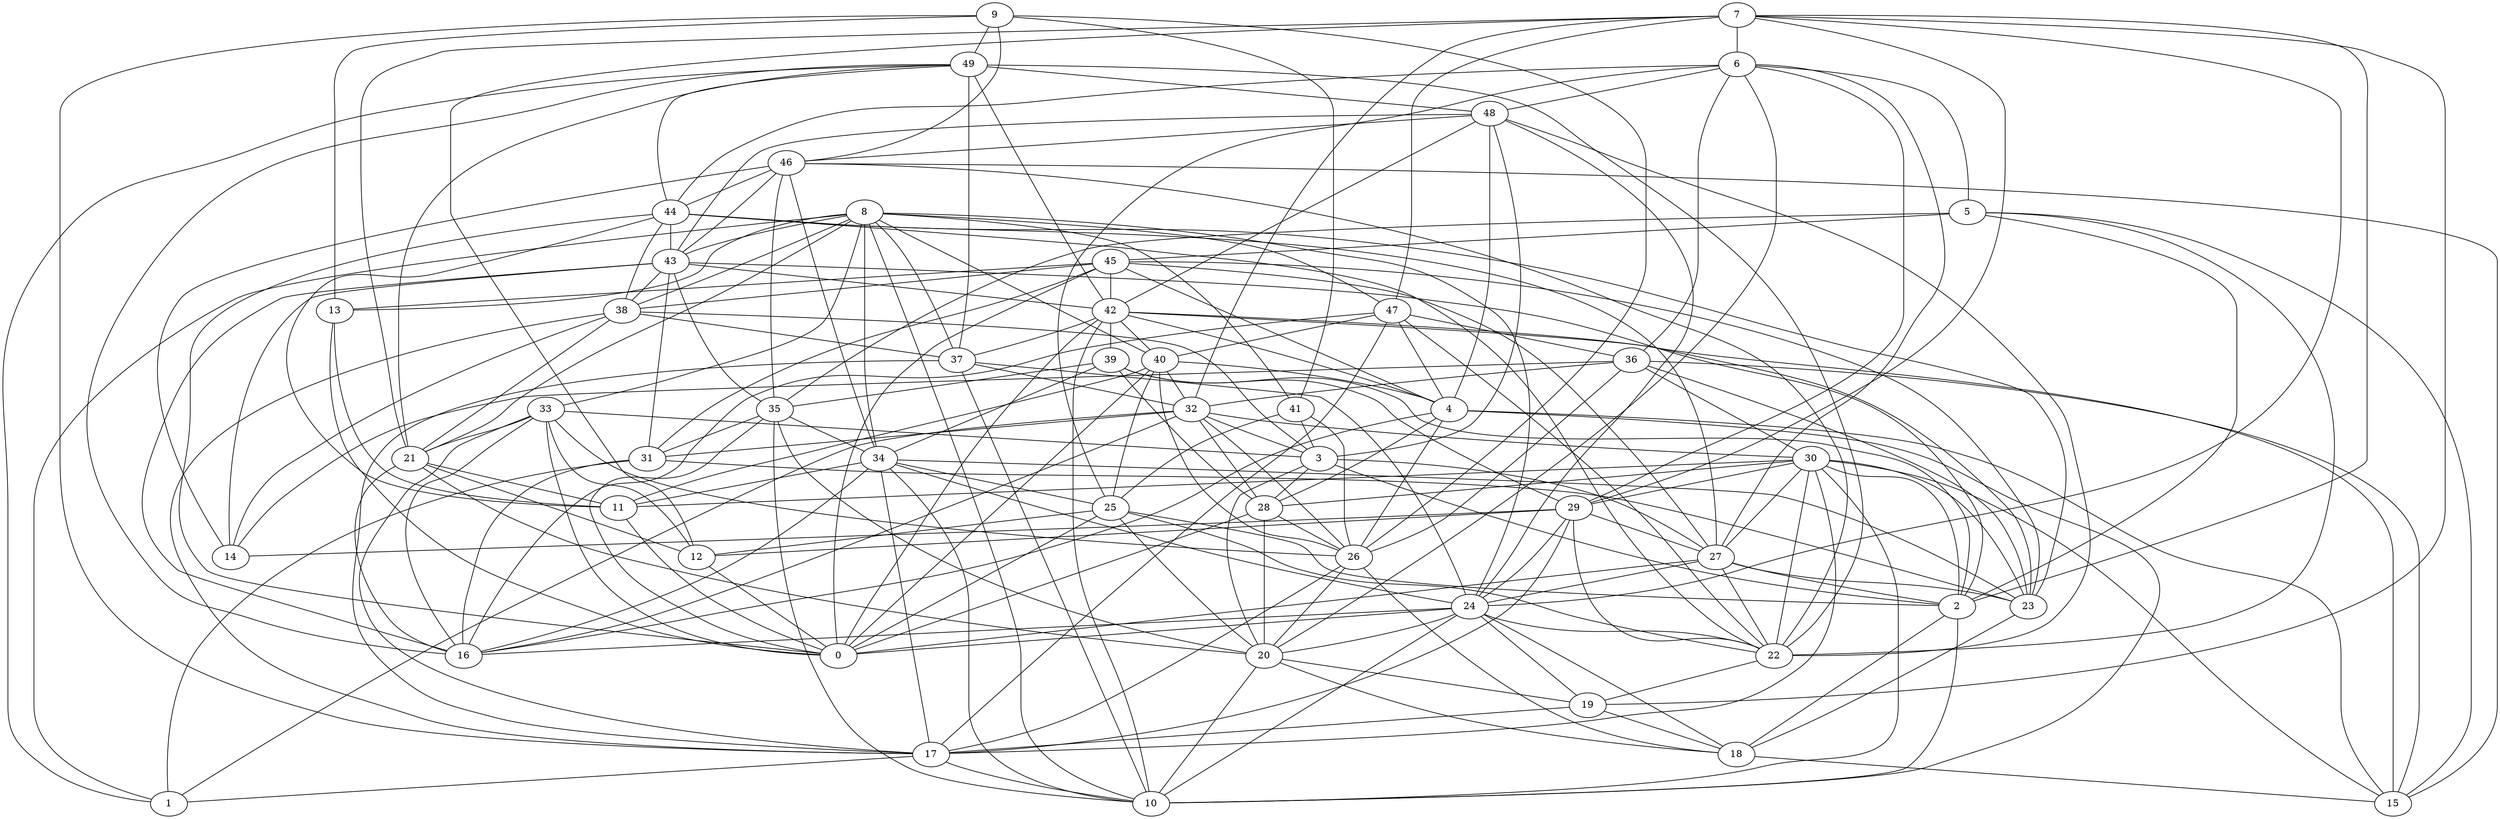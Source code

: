 digraph GG_graph {

subgraph G_graph {
edge [color = black]
"20" -> "18" [dir = none]
"37" -> "32" [dir = none]
"37" -> "17" [dir = none]
"5" -> "15" [dir = none]
"5" -> "2" [dir = none]
"5" -> "22" [dir = none]
"9" -> "41" [dir = none]
"9" -> "13" [dir = none]
"9" -> "26" [dir = none]
"13" -> "0" [dir = none]
"22" -> "19" [dir = none]
"28" -> "0" [dir = none]
"28" -> "26" [dir = none]
"41" -> "26" [dir = none]
"41" -> "25" [dir = none]
"41" -> "3" [dir = none]
"19" -> "17" [dir = none]
"26" -> "20" [dir = none]
"26" -> "17" [dir = none]
"32" -> "16" [dir = none]
"32" -> "1" [dir = none]
"32" -> "28" [dir = none]
"46" -> "43" [dir = none]
"46" -> "15" [dir = none]
"46" -> "22" [dir = none]
"46" -> "14" [dir = none]
"46" -> "34" [dir = none]
"46" -> "44" [dir = none]
"29" -> "27" [dir = none]
"29" -> "17" [dir = none]
"29" -> "22" [dir = none]
"29" -> "24" [dir = none]
"29" -> "12" [dir = none]
"29" -> "14" [dir = none]
"7" -> "29" [dir = none]
"7" -> "24" [dir = none]
"7" -> "19" [dir = none]
"7" -> "2" [dir = none]
"7" -> "32" [dir = none]
"7" -> "47" [dir = none]
"24" -> "18" [dir = none]
"24" -> "20" [dir = none]
"24" -> "0" [dir = none]
"24" -> "22" [dir = none]
"4" -> "16" [dir = none]
"4" -> "10" [dir = none]
"4" -> "15" [dir = none]
"42" -> "39" [dir = none]
"42" -> "40" [dir = none]
"42" -> "0" [dir = none]
"42" -> "15" [dir = none]
"49" -> "1" [dir = none]
"49" -> "21" [dir = none]
"49" -> "22" [dir = none]
"49" -> "44" [dir = none]
"49" -> "48" [dir = none]
"25" -> "2" [dir = none]
"25" -> "22" [dir = none]
"25" -> "12" [dir = none]
"25" -> "20" [dir = none]
"2" -> "18" [dir = none]
"43" -> "16" [dir = none]
"43" -> "31" [dir = none]
"43" -> "35" [dir = none]
"43" -> "2" [dir = none]
"43" -> "42" [dir = none]
"21" -> "12" [dir = none]
"21" -> "11" [dir = none]
"23" -> "18" [dir = none]
"47" -> "4" [dir = none]
"47" -> "36" [dir = none]
"47" -> "22" [dir = none]
"47" -> "17" [dir = none]
"47" -> "40" [dir = none]
"36" -> "23" [dir = none]
"36" -> "15" [dir = none]
"36" -> "26" [dir = none]
"17" -> "10" [dir = none]
"40" -> "26" [dir = none]
"40" -> "0" [dir = none]
"40" -> "25" [dir = none]
"48" -> "22" [dir = none]
"48" -> "3" [dir = none]
"48" -> "42" [dir = none]
"48" -> "4" [dir = none]
"48" -> "43" [dir = none]
"48" -> "24" [dir = none]
"31" -> "23" [dir = none]
"31" -> "1" [dir = none]
"45" -> "31" [dir = none]
"45" -> "38" [dir = none]
"45" -> "23" [dir = none]
"45" -> "0" [dir = none]
"45" -> "13" [dir = none]
"6" -> "5" [dir = none]
"6" -> "25" [dir = none]
"6" -> "29" [dir = none]
"6" -> "48" [dir = none]
"6" -> "27" [dir = none]
"3" -> "27" [dir = none]
"3" -> "28" [dir = none]
"3" -> "2" [dir = none]
"30" -> "11" [dir = none]
"30" -> "17" [dir = none]
"30" -> "28" [dir = none]
"30" -> "27" [dir = none]
"30" -> "2" [dir = none]
"30" -> "22" [dir = none]
"30" -> "23" [dir = none]
"30" -> "15" [dir = none]
"30" -> "29" [dir = none]
"27" -> "0" [dir = none]
"27" -> "24" [dir = none]
"27" -> "2" [dir = none]
"27" -> "23" [dir = none]
"35" -> "10" [dir = none]
"35" -> "34" [dir = none]
"11" -> "0" [dir = none]
"39" -> "29" [dir = none]
"39" -> "2" [dir = none]
"39" -> "35" [dir = none]
"34" -> "16" [dir = none]
"34" -> "23" [dir = none]
"34" -> "24" [dir = none]
"34" -> "11" [dir = none]
"34" -> "10" [dir = none]
"33" -> "26" [dir = none]
"33" -> "16" [dir = none]
"33" -> "12" [dir = none]
"44" -> "23" [dir = none]
"44" -> "11" [dir = none]
"44" -> "38" [dir = none]
"44" -> "43" [dir = none]
"44" -> "27" [dir = none]
"8" -> "13" [dir = none]
"8" -> "24" [dir = none]
"8" -> "38" [dir = none]
"8" -> "33" [dir = none]
"8" -> "1" [dir = none]
"8" -> "47" [dir = none]
"8" -> "43" [dir = none]
"8" -> "34" [dir = none]
"38" -> "14" [dir = none]
"38" -> "17" [dir = none]
"38" -> "3" [dir = none]
"38" -> "37" [dir = none]
"38" -> "21" [dir = none]
"45" -> "27" [dir = none]
"33" -> "21" [dir = none]
"3" -> "20" [dir = none]
"32" -> "31" [dir = none]
"35" -> "31" [dir = none]
"35" -> "20" [dir = none]
"8" -> "37" [dir = none]
"9" -> "49" [dir = none]
"34" -> "17" [dir = none]
"17" -> "1" [dir = none]
"48" -> "46" [dir = none]
"24" -> "16" [dir = none]
"42" -> "37" [dir = none]
"40" -> "11" [dir = none]
"24" -> "10" [dir = none]
"20" -> "10" [dir = none]
"44" -> "0" [dir = none]
"8" -> "41" [dir = none]
"40" -> "4" [dir = none]
"8" -> "10" [dir = none]
"26" -> "18" [dir = none]
"36" -> "32" [dir = none]
"7" -> "12" [dir = none]
"42" -> "10" [dir = none]
"4" -> "28" [dir = none]
"49" -> "16" [dir = none]
"30" -> "10" [dir = none]
"32" -> "30" [dir = none]
"39" -> "34" [dir = none]
"32" -> "3" [dir = none]
"12" -> "0" [dir = none]
"9" -> "46" [dir = none]
"9" -> "17" [dir = none]
"36" -> "30" [dir = none]
"33" -> "0" [dir = none]
"5" -> "45" [dir = none]
"21" -> "20" [dir = none]
"49" -> "37" [dir = none]
"24" -> "19" [dir = none]
"40" -> "32" [dir = none]
"47" -> "16" [dir = none]
"42" -> "4" [dir = none]
"44" -> "22" [dir = none]
"5" -> "35" [dir = none]
"43" -> "14" [dir = none]
"21" -> "16" [dir = none]
"43" -> "38" [dir = none]
"32" -> "26" [dir = none]
"45" -> "42" [dir = none]
"31" -> "16" [dir = none]
"20" -> "19" [dir = none]
"8" -> "21" [dir = none]
"34" -> "25" [dir = none]
"33" -> "17" [dir = none]
"7" -> "6" [dir = none]
"8" -> "40" [dir = none]
"6" -> "36" [dir = none]
"6" -> "44" [dir = none]
"35" -> "0" [dir = none]
"37" -> "10" [dir = none]
"6" -> "20" [dir = none]
"2" -> "10" [dir = none]
"49" -> "42" [dir = none]
"28" -> "20" [dir = none]
"13" -> "11" [dir = none]
"25" -> "0" [dir = none]
"19" -> "18" [dir = none]
"42" -> "23" [dir = none]
"37" -> "24" [dir = none]
"39" -> "28" [dir = none]
"46" -> "35" [dir = none]
"4" -> "26" [dir = none]
"33" -> "3" [dir = none]
"36" -> "14" [dir = none]
"7" -> "21" [dir = none]
"27" -> "22" [dir = none]
"18" -> "15" [dir = none]
"45" -> "4" [dir = none]
}

}
